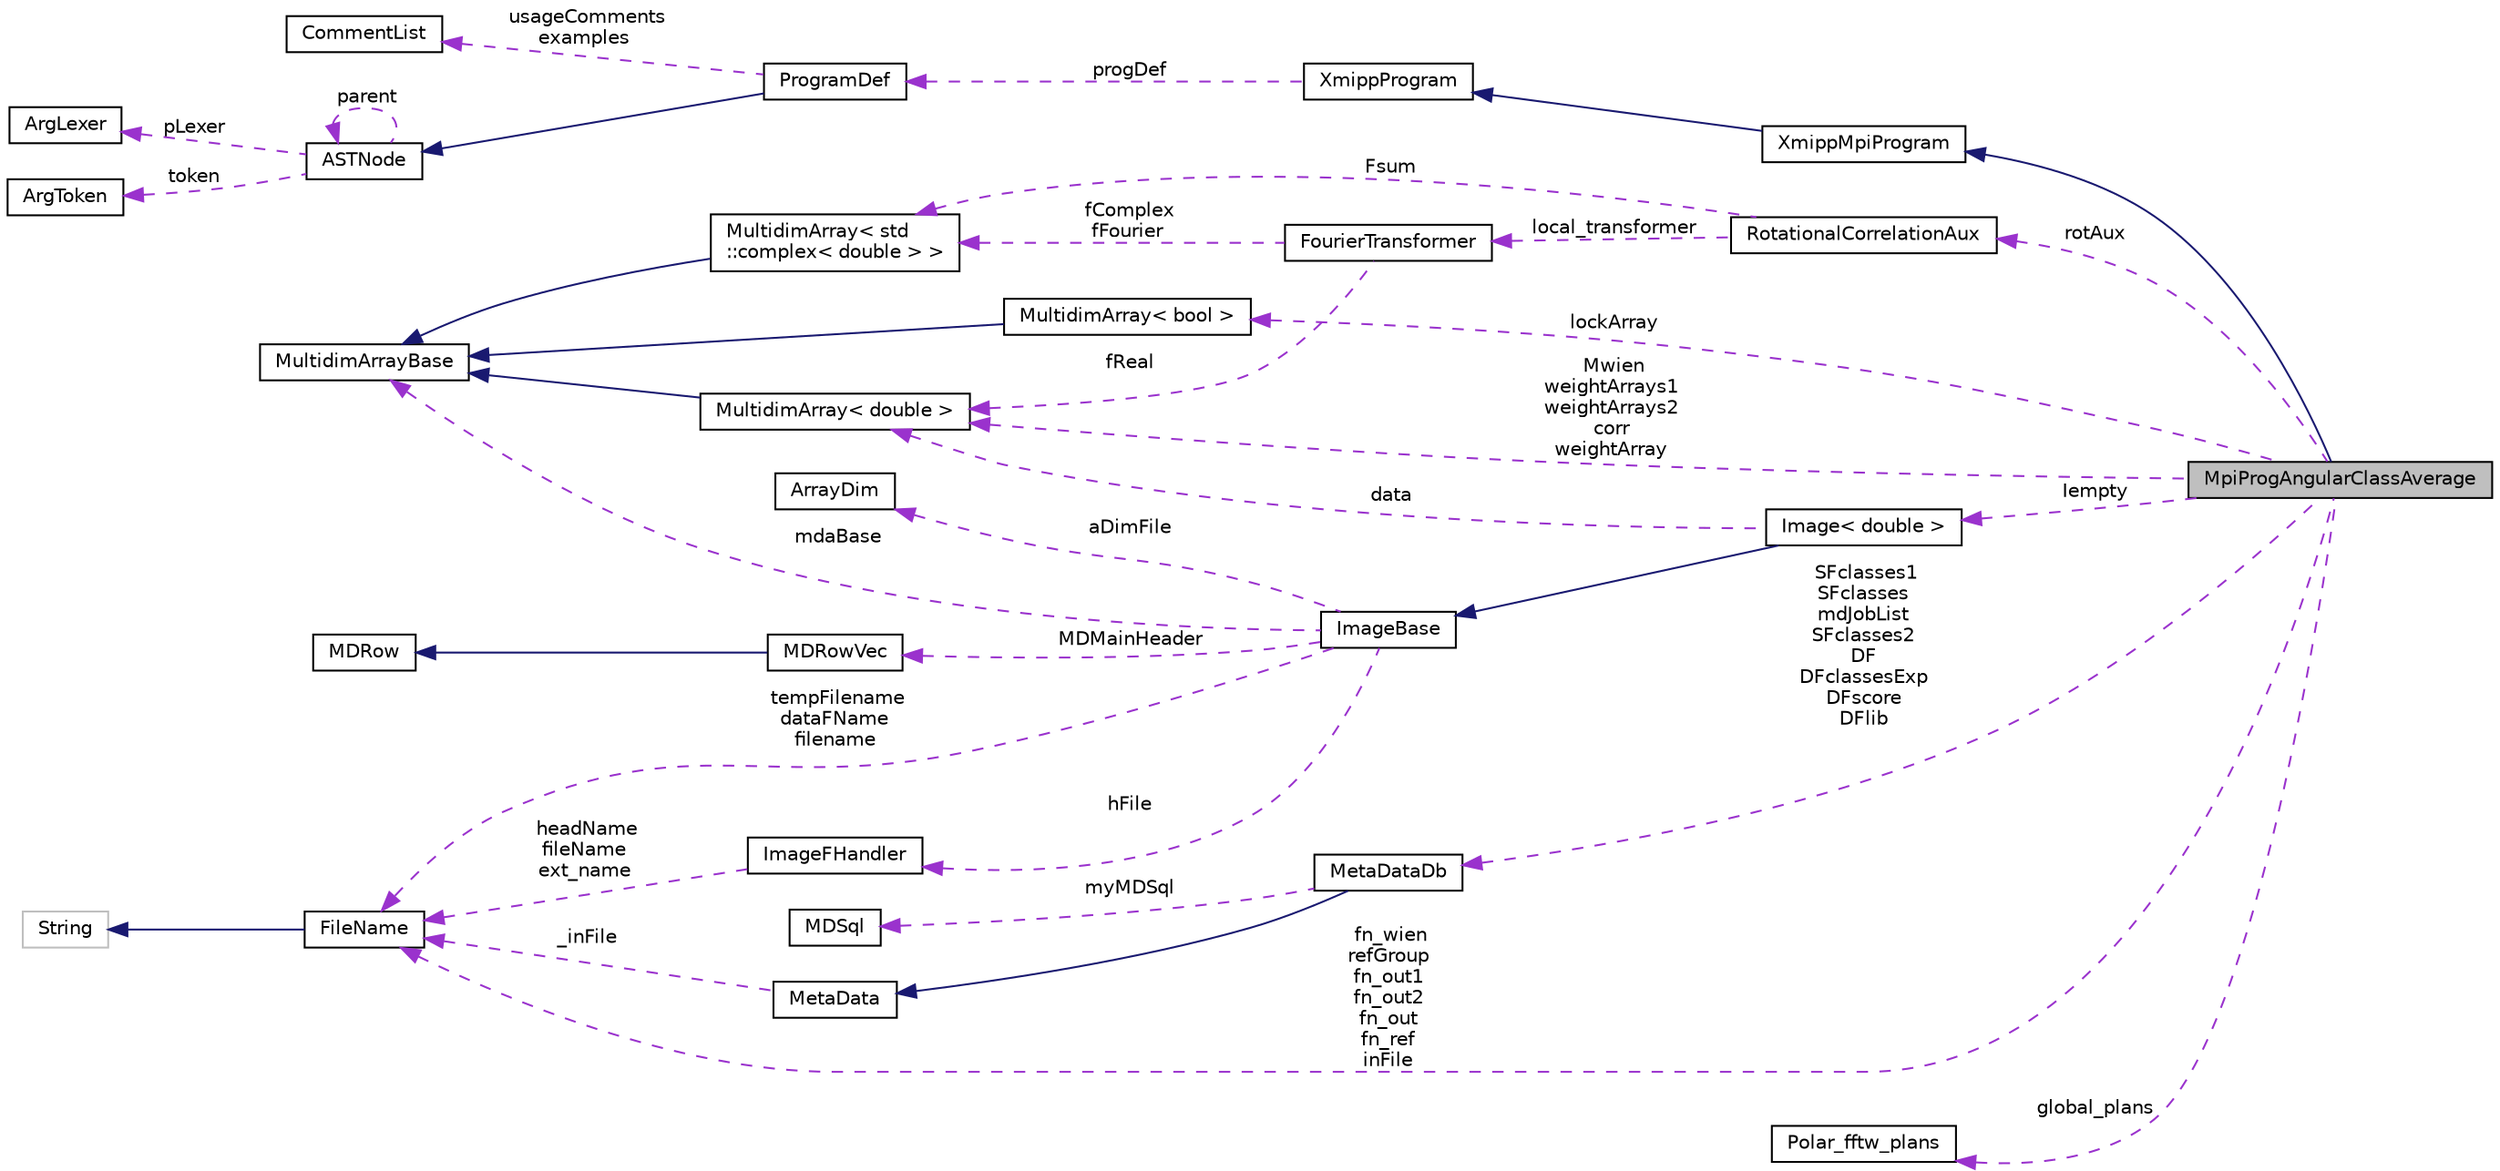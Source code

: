 digraph "MpiProgAngularClassAverage"
{
  edge [fontname="Helvetica",fontsize="10",labelfontname="Helvetica",labelfontsize="10"];
  node [fontname="Helvetica",fontsize="10",shape=record];
  rankdir="LR";
  Node3 [label="MpiProgAngularClassAverage",height=0.2,width=0.4,color="black", fillcolor="grey75", style="filled", fontcolor="black"];
  Node4 -> Node3 [dir="back",color="midnightblue",fontsize="10",style="solid",fontname="Helvetica"];
  Node4 [label="XmippMpiProgram",height=0.2,width=0.4,color="black", fillcolor="white", style="filled",URL="$classXmippMpiProgram.html"];
  Node5 -> Node4 [dir="back",color="midnightblue",fontsize="10",style="solid",fontname="Helvetica"];
  Node5 [label="XmippProgram",height=0.2,width=0.4,color="black", fillcolor="white", style="filled",URL="$classXmippProgram.html"];
  Node6 -> Node5 [dir="back",color="darkorchid3",fontsize="10",style="dashed",label=" progDef" ,fontname="Helvetica"];
  Node6 [label="ProgramDef",height=0.2,width=0.4,color="black", fillcolor="white", style="filled",URL="$classProgramDef.html"];
  Node7 -> Node6 [dir="back",color="midnightblue",fontsize="10",style="solid",fontname="Helvetica"];
  Node7 [label="ASTNode",height=0.2,width=0.4,color="black", fillcolor="white", style="filled",URL="$classASTNode.html"];
  Node8 -> Node7 [dir="back",color="darkorchid3",fontsize="10",style="dashed",label=" token" ,fontname="Helvetica"];
  Node8 [label="ArgToken",height=0.2,width=0.4,color="black", fillcolor="white", style="filled",URL="$classArgToken.html"];
  Node9 -> Node7 [dir="back",color="darkorchid3",fontsize="10",style="dashed",label=" pLexer" ,fontname="Helvetica"];
  Node9 [label="ArgLexer",height=0.2,width=0.4,color="black", fillcolor="white", style="filled",URL="$classArgLexer.html"];
  Node7 -> Node7 [dir="back",color="darkorchid3",fontsize="10",style="dashed",label=" parent" ,fontname="Helvetica"];
  Node10 -> Node6 [dir="back",color="darkorchid3",fontsize="10",style="dashed",label=" usageComments\nexamples" ,fontname="Helvetica"];
  Node10 [label="CommentList",height=0.2,width=0.4,color="black", fillcolor="white", style="filled",URL="$classCommentList.html"];
  Node11 -> Node3 [dir="back",color="darkorchid3",fontsize="10",style="dashed",label=" rotAux" ,fontname="Helvetica"];
  Node11 [label="RotationalCorrelationAux",height=0.2,width=0.4,color="black", fillcolor="white", style="filled",URL="$classRotationalCorrelationAux.html"];
  Node12 -> Node11 [dir="back",color="darkorchid3",fontsize="10",style="dashed",label=" local_transformer" ,fontname="Helvetica"];
  Node12 [label="FourierTransformer",height=0.2,width=0.4,color="black", fillcolor="white", style="filled",URL="$classFourierTransformer.html"];
  Node13 -> Node12 [dir="back",color="darkorchid3",fontsize="10",style="dashed",label=" fReal" ,fontname="Helvetica"];
  Node13 [label="MultidimArray\< double \>",height=0.2,width=0.4,color="black", fillcolor="white", style="filled",URL="$classMultidimArray.html"];
  Node14 -> Node13 [dir="back",color="midnightblue",fontsize="10",style="solid",fontname="Helvetica"];
  Node14 [label="MultidimArrayBase",height=0.2,width=0.4,color="black", fillcolor="white", style="filled",URL="$classMultidimArrayBase.html"];
  Node15 -> Node12 [dir="back",color="darkorchid3",fontsize="10",style="dashed",label=" fComplex\nfFourier" ,fontname="Helvetica"];
  Node15 [label="MultidimArray\< std\l::complex\< double \> \>",height=0.2,width=0.4,color="black", fillcolor="white", style="filled",URL="$classMultidimArray.html"];
  Node14 -> Node15 [dir="back",color="midnightblue",fontsize="10",style="solid",fontname="Helvetica"];
  Node15 -> Node11 [dir="back",color="darkorchid3",fontsize="10",style="dashed",label=" Fsum" ,fontname="Helvetica"];
  Node16 -> Node3 [dir="back",color="darkorchid3",fontsize="10",style="dashed",label=" global_plans" ,fontname="Helvetica"];
  Node16 [label="Polar_fftw_plans",height=0.2,width=0.4,color="black", fillcolor="white", style="filled",URL="$classPolar__fftw__plans.html"];
  Node17 -> Node3 [dir="back",color="darkorchid3",fontsize="10",style="dashed",label=" Iempty" ,fontname="Helvetica"];
  Node17 [label="Image\< double \>",height=0.2,width=0.4,color="black", fillcolor="white", style="filled",URL="$classImage.html"];
  Node18 -> Node17 [dir="back",color="midnightblue",fontsize="10",style="solid",fontname="Helvetica"];
  Node18 [label="ImageBase",height=0.2,width=0.4,color="black", fillcolor="white", style="filled",URL="$classImageBase.html",tooltip="Image base class. "];
  Node14 -> Node18 [dir="back",color="darkorchid3",fontsize="10",style="dashed",label=" mdaBase" ,fontname="Helvetica"];
  Node19 -> Node18 [dir="back",color="darkorchid3",fontsize="10",style="dashed",label=" MDMainHeader" ,fontname="Helvetica"];
  Node19 [label="MDRowVec",height=0.2,width=0.4,color="black", fillcolor="white", style="filled",URL="$classMDRowVec.html"];
  Node20 -> Node19 [dir="back",color="midnightblue",fontsize="10",style="solid",fontname="Helvetica"];
  Node20 [label="MDRow",height=0.2,width=0.4,color="black", fillcolor="white", style="filled",URL="$classMDRow.html"];
  Node21 -> Node18 [dir="back",color="darkorchid3",fontsize="10",style="dashed",label=" hFile" ,fontname="Helvetica"];
  Node21 [label="ImageFHandler",height=0.2,width=0.4,color="black", fillcolor="white", style="filled",URL="$structImageFHandler.html"];
  Node22 -> Node21 [dir="back",color="darkorchid3",fontsize="10",style="dashed",label=" headName\nfileName\next_name" ,fontname="Helvetica"];
  Node22 [label="FileName",height=0.2,width=0.4,color="black", fillcolor="white", style="filled",URL="$classFileName.html"];
  Node23 -> Node22 [dir="back",color="midnightblue",fontsize="10",style="solid",fontname="Helvetica"];
  Node23 [label="String",height=0.2,width=0.4,color="grey75", fillcolor="white", style="filled"];
  Node24 -> Node18 [dir="back",color="darkorchid3",fontsize="10",style="dashed",label=" aDimFile" ,fontname="Helvetica"];
  Node24 [label="ArrayDim",height=0.2,width=0.4,color="black", fillcolor="white", style="filled",URL="$structArrayDim.html"];
  Node22 -> Node18 [dir="back",color="darkorchid3",fontsize="10",style="dashed",label=" tempFilename\ndataFName\nfilename" ,fontname="Helvetica"];
  Node13 -> Node17 [dir="back",color="darkorchid3",fontsize="10",style="dashed",label=" data" ,fontname="Helvetica"];
  Node25 -> Node3 [dir="back",color="darkorchid3",fontsize="10",style="dashed",label=" SFclasses1\nSFclasses\nmdJobList\nSFclasses2\nDF\nDFclassesExp\nDFscore\nDFlib" ,fontname="Helvetica"];
  Node25 [label="MetaDataDb",height=0.2,width=0.4,color="black", fillcolor="white", style="filled",URL="$classMetaDataDb.html"];
  Node26 -> Node25 [dir="back",color="midnightblue",fontsize="10",style="solid",fontname="Helvetica"];
  Node26 [label="MetaData",height=0.2,width=0.4,color="black", fillcolor="white", style="filled",URL="$classMetaData.html"];
  Node22 -> Node26 [dir="back",color="darkorchid3",fontsize="10",style="dashed",label=" _inFile" ,fontname="Helvetica"];
  Node27 -> Node25 [dir="back",color="darkorchid3",fontsize="10",style="dashed",label=" myMDSql" ,fontname="Helvetica"];
  Node27 [label="MDSql",height=0.2,width=0.4,color="black", fillcolor="white", style="filled",URL="$classMDSql.html"];
  Node13 -> Node3 [dir="back",color="darkorchid3",fontsize="10",style="dashed",label=" Mwien\nweightArrays1\nweightArrays2\ncorr\nweightArray" ,fontname="Helvetica"];
  Node28 -> Node3 [dir="back",color="darkorchid3",fontsize="10",style="dashed",label=" lockArray" ,fontname="Helvetica"];
  Node28 [label="MultidimArray\< bool \>",height=0.2,width=0.4,color="black", fillcolor="white", style="filled",URL="$classMultidimArray.html"];
  Node14 -> Node28 [dir="back",color="midnightblue",fontsize="10",style="solid",fontname="Helvetica"];
  Node22 -> Node3 [dir="back",color="darkorchid3",fontsize="10",style="dashed",label=" fn_wien\nrefGroup\nfn_out1\nfn_out2\nfn_out\nfn_ref\ninFile" ,fontname="Helvetica"];
}
